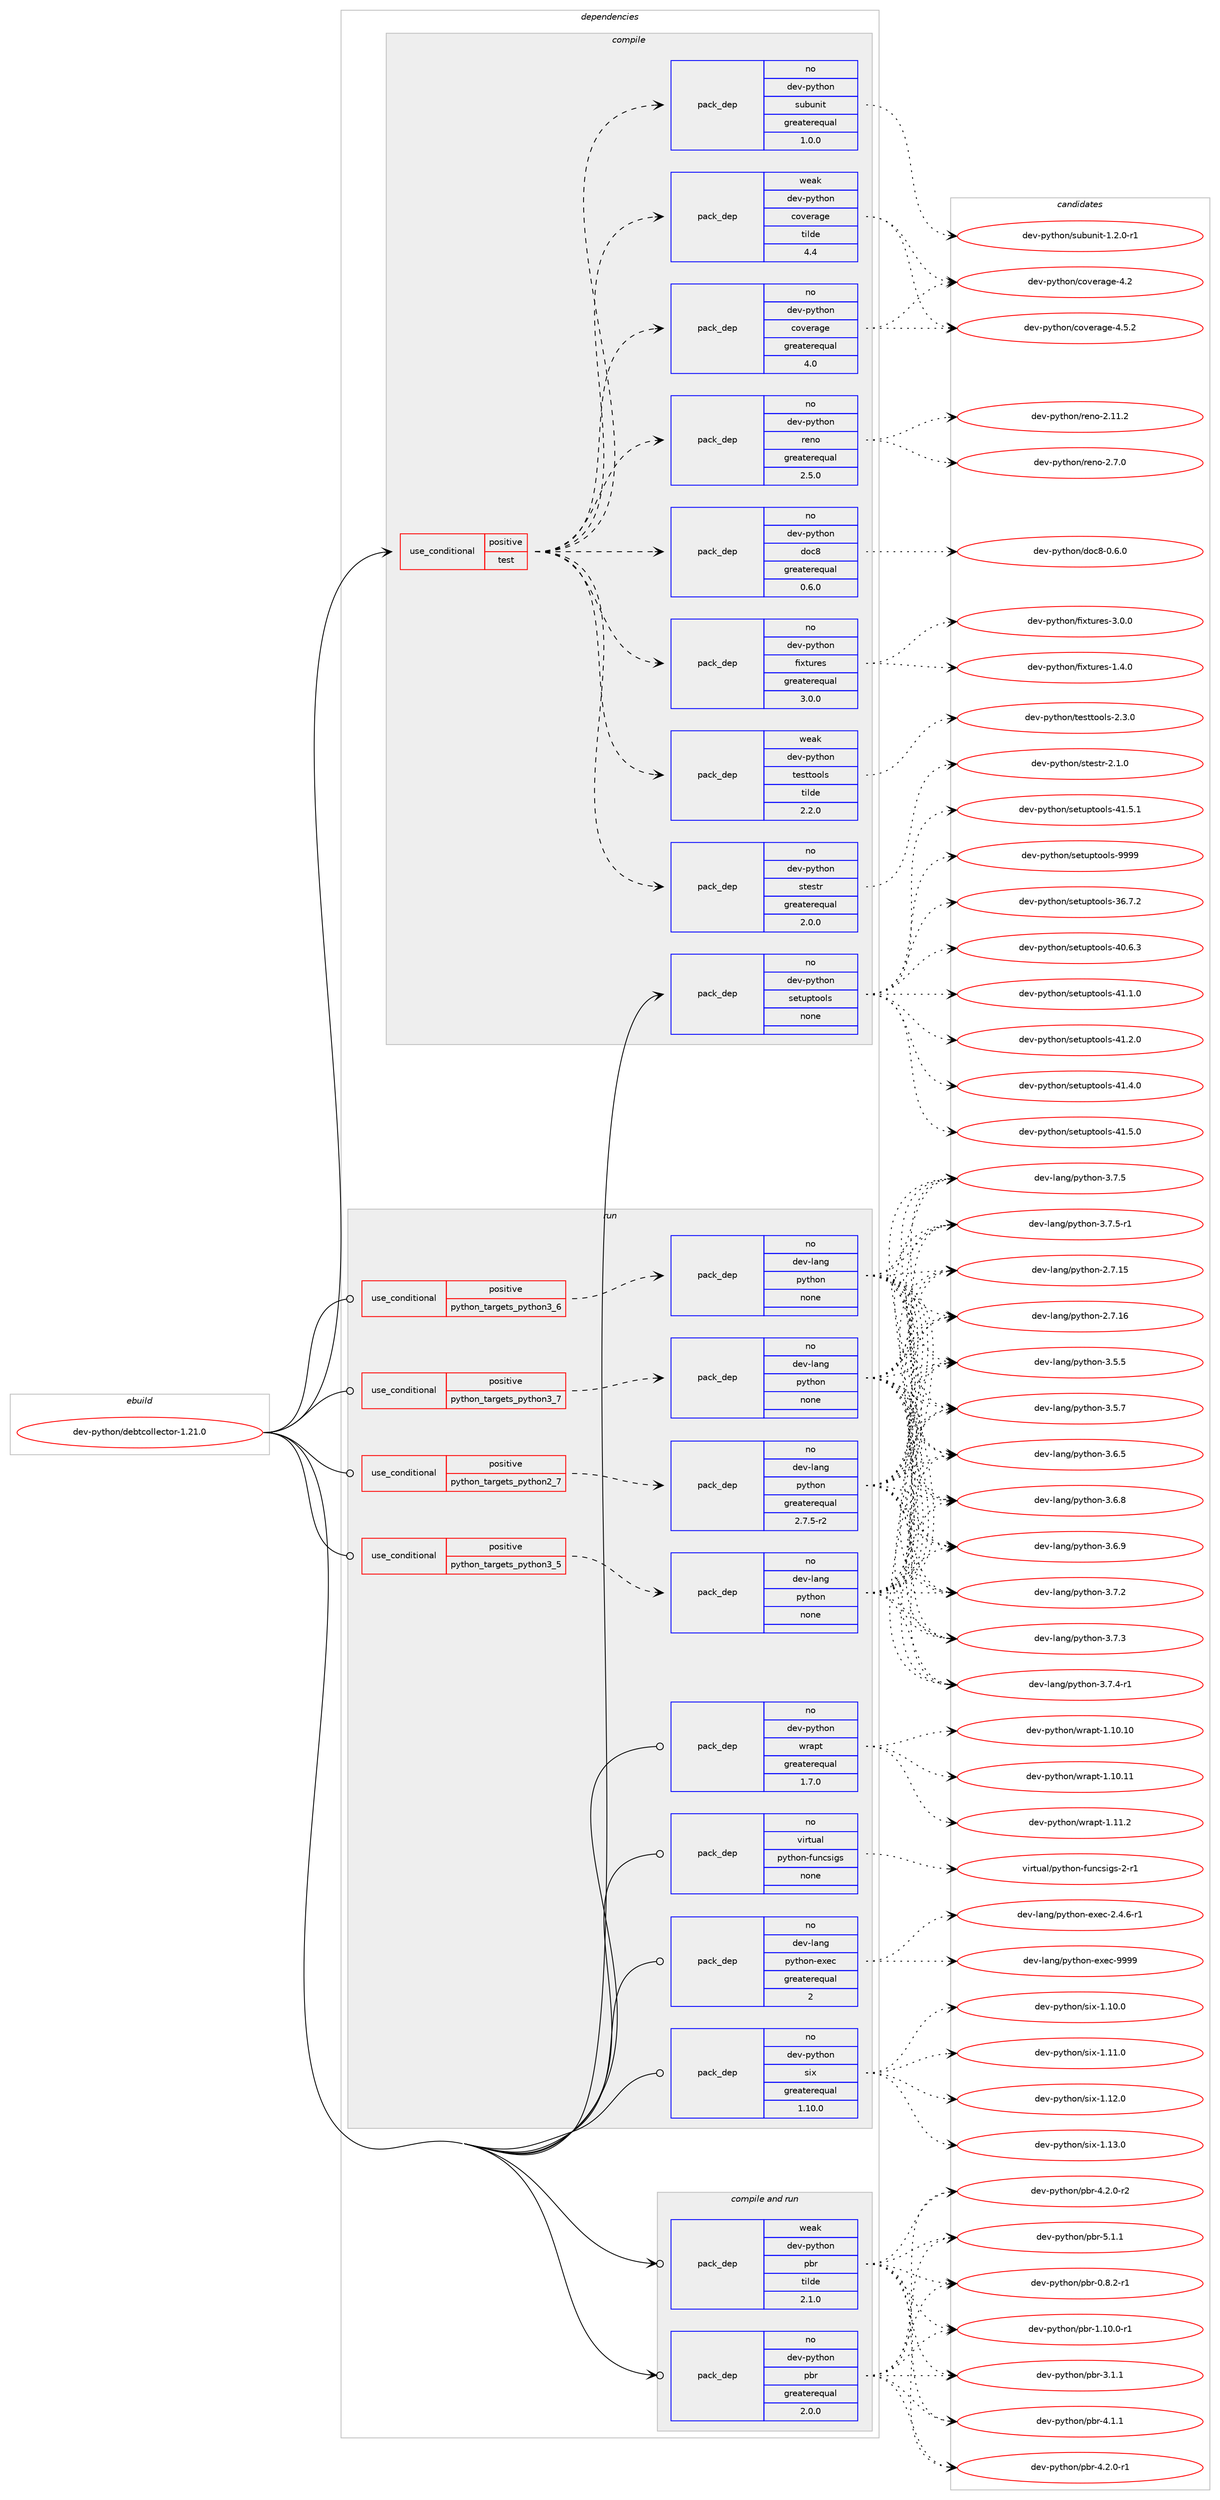 digraph prolog {

# *************
# Graph options
# *************

newrank=true;
concentrate=true;
compound=true;
graph [rankdir=LR,fontname=Helvetica,fontsize=10,ranksep=1.5];#, ranksep=2.5, nodesep=0.2];
edge  [arrowhead=vee];
node  [fontname=Helvetica,fontsize=10];

# **********
# The ebuild
# **********

subgraph cluster_leftcol {
color=gray;
rank=same;
label=<<i>ebuild</i>>;
id [label="dev-python/debtcollector-1.21.0", color=red, width=4, href="../dev-python/debtcollector-1.21.0.svg"];
}

# ****************
# The dependencies
# ****************

subgraph cluster_midcol {
color=gray;
label=<<i>dependencies</i>>;
subgraph cluster_compile {
fillcolor="#eeeeee";
style=filled;
label=<<i>compile</i>>;
subgraph cond138287 {
dependency601127 [label=<<TABLE BORDER="0" CELLBORDER="1" CELLSPACING="0" CELLPADDING="4"><TR><TD ROWSPAN="3" CELLPADDING="10">use_conditional</TD></TR><TR><TD>positive</TD></TR><TR><TD>test</TD></TR></TABLE>>, shape=none, color=red];
subgraph pack451046 {
dependency601128 [label=<<TABLE BORDER="0" CELLBORDER="1" CELLSPACING="0" CELLPADDING="4" WIDTH="220"><TR><TD ROWSPAN="6" CELLPADDING="30">pack_dep</TD></TR><TR><TD WIDTH="110">no</TD></TR><TR><TD>dev-python</TD></TR><TR><TD>coverage</TD></TR><TR><TD>greaterequal</TD></TR><TR><TD>4.0</TD></TR></TABLE>>, shape=none, color=blue];
}
dependency601127:e -> dependency601128:w [weight=20,style="dashed",arrowhead="vee"];
subgraph pack451047 {
dependency601129 [label=<<TABLE BORDER="0" CELLBORDER="1" CELLSPACING="0" CELLPADDING="4" WIDTH="220"><TR><TD ROWSPAN="6" CELLPADDING="30">pack_dep</TD></TR><TR><TD WIDTH="110">weak</TD></TR><TR><TD>dev-python</TD></TR><TR><TD>coverage</TD></TR><TR><TD>tilde</TD></TR><TR><TD>4.4</TD></TR></TABLE>>, shape=none, color=blue];
}
dependency601127:e -> dependency601129:w [weight=20,style="dashed",arrowhead="vee"];
subgraph pack451048 {
dependency601130 [label=<<TABLE BORDER="0" CELLBORDER="1" CELLSPACING="0" CELLPADDING="4" WIDTH="220"><TR><TD ROWSPAN="6" CELLPADDING="30">pack_dep</TD></TR><TR><TD WIDTH="110">no</TD></TR><TR><TD>dev-python</TD></TR><TR><TD>subunit</TD></TR><TR><TD>greaterequal</TD></TR><TR><TD>1.0.0</TD></TR></TABLE>>, shape=none, color=blue];
}
dependency601127:e -> dependency601130:w [weight=20,style="dashed",arrowhead="vee"];
subgraph pack451049 {
dependency601131 [label=<<TABLE BORDER="0" CELLBORDER="1" CELLSPACING="0" CELLPADDING="4" WIDTH="220"><TR><TD ROWSPAN="6" CELLPADDING="30">pack_dep</TD></TR><TR><TD WIDTH="110">no</TD></TR><TR><TD>dev-python</TD></TR><TR><TD>stestr</TD></TR><TR><TD>greaterequal</TD></TR><TR><TD>2.0.0</TD></TR></TABLE>>, shape=none, color=blue];
}
dependency601127:e -> dependency601131:w [weight=20,style="dashed",arrowhead="vee"];
subgraph pack451050 {
dependency601132 [label=<<TABLE BORDER="0" CELLBORDER="1" CELLSPACING="0" CELLPADDING="4" WIDTH="220"><TR><TD ROWSPAN="6" CELLPADDING="30">pack_dep</TD></TR><TR><TD WIDTH="110">weak</TD></TR><TR><TD>dev-python</TD></TR><TR><TD>testtools</TD></TR><TR><TD>tilde</TD></TR><TR><TD>2.2.0</TD></TR></TABLE>>, shape=none, color=blue];
}
dependency601127:e -> dependency601132:w [weight=20,style="dashed",arrowhead="vee"];
subgraph pack451051 {
dependency601133 [label=<<TABLE BORDER="0" CELLBORDER="1" CELLSPACING="0" CELLPADDING="4" WIDTH="220"><TR><TD ROWSPAN="6" CELLPADDING="30">pack_dep</TD></TR><TR><TD WIDTH="110">no</TD></TR><TR><TD>dev-python</TD></TR><TR><TD>fixtures</TD></TR><TR><TD>greaterequal</TD></TR><TR><TD>3.0.0</TD></TR></TABLE>>, shape=none, color=blue];
}
dependency601127:e -> dependency601133:w [weight=20,style="dashed",arrowhead="vee"];
subgraph pack451052 {
dependency601134 [label=<<TABLE BORDER="0" CELLBORDER="1" CELLSPACING="0" CELLPADDING="4" WIDTH="220"><TR><TD ROWSPAN="6" CELLPADDING="30">pack_dep</TD></TR><TR><TD WIDTH="110">no</TD></TR><TR><TD>dev-python</TD></TR><TR><TD>doc8</TD></TR><TR><TD>greaterequal</TD></TR><TR><TD>0.6.0</TD></TR></TABLE>>, shape=none, color=blue];
}
dependency601127:e -> dependency601134:w [weight=20,style="dashed",arrowhead="vee"];
subgraph pack451053 {
dependency601135 [label=<<TABLE BORDER="0" CELLBORDER="1" CELLSPACING="0" CELLPADDING="4" WIDTH="220"><TR><TD ROWSPAN="6" CELLPADDING="30">pack_dep</TD></TR><TR><TD WIDTH="110">no</TD></TR><TR><TD>dev-python</TD></TR><TR><TD>reno</TD></TR><TR><TD>greaterequal</TD></TR><TR><TD>2.5.0</TD></TR></TABLE>>, shape=none, color=blue];
}
dependency601127:e -> dependency601135:w [weight=20,style="dashed",arrowhead="vee"];
}
id:e -> dependency601127:w [weight=20,style="solid",arrowhead="vee"];
subgraph pack451054 {
dependency601136 [label=<<TABLE BORDER="0" CELLBORDER="1" CELLSPACING="0" CELLPADDING="4" WIDTH="220"><TR><TD ROWSPAN="6" CELLPADDING="30">pack_dep</TD></TR><TR><TD WIDTH="110">no</TD></TR><TR><TD>dev-python</TD></TR><TR><TD>setuptools</TD></TR><TR><TD>none</TD></TR><TR><TD></TD></TR></TABLE>>, shape=none, color=blue];
}
id:e -> dependency601136:w [weight=20,style="solid",arrowhead="vee"];
}
subgraph cluster_compileandrun {
fillcolor="#eeeeee";
style=filled;
label=<<i>compile and run</i>>;
subgraph pack451055 {
dependency601137 [label=<<TABLE BORDER="0" CELLBORDER="1" CELLSPACING="0" CELLPADDING="4" WIDTH="220"><TR><TD ROWSPAN="6" CELLPADDING="30">pack_dep</TD></TR><TR><TD WIDTH="110">no</TD></TR><TR><TD>dev-python</TD></TR><TR><TD>pbr</TD></TR><TR><TD>greaterequal</TD></TR><TR><TD>2.0.0</TD></TR></TABLE>>, shape=none, color=blue];
}
id:e -> dependency601137:w [weight=20,style="solid",arrowhead="odotvee"];
subgraph pack451056 {
dependency601138 [label=<<TABLE BORDER="0" CELLBORDER="1" CELLSPACING="0" CELLPADDING="4" WIDTH="220"><TR><TD ROWSPAN="6" CELLPADDING="30">pack_dep</TD></TR><TR><TD WIDTH="110">weak</TD></TR><TR><TD>dev-python</TD></TR><TR><TD>pbr</TD></TR><TR><TD>tilde</TD></TR><TR><TD>2.1.0</TD></TR></TABLE>>, shape=none, color=blue];
}
id:e -> dependency601138:w [weight=20,style="solid",arrowhead="odotvee"];
}
subgraph cluster_run {
fillcolor="#eeeeee";
style=filled;
label=<<i>run</i>>;
subgraph cond138288 {
dependency601139 [label=<<TABLE BORDER="0" CELLBORDER="1" CELLSPACING="0" CELLPADDING="4"><TR><TD ROWSPAN="3" CELLPADDING="10">use_conditional</TD></TR><TR><TD>positive</TD></TR><TR><TD>python_targets_python2_7</TD></TR></TABLE>>, shape=none, color=red];
subgraph pack451057 {
dependency601140 [label=<<TABLE BORDER="0" CELLBORDER="1" CELLSPACING="0" CELLPADDING="4" WIDTH="220"><TR><TD ROWSPAN="6" CELLPADDING="30">pack_dep</TD></TR><TR><TD WIDTH="110">no</TD></TR><TR><TD>dev-lang</TD></TR><TR><TD>python</TD></TR><TR><TD>greaterequal</TD></TR><TR><TD>2.7.5-r2</TD></TR></TABLE>>, shape=none, color=blue];
}
dependency601139:e -> dependency601140:w [weight=20,style="dashed",arrowhead="vee"];
}
id:e -> dependency601139:w [weight=20,style="solid",arrowhead="odot"];
subgraph cond138289 {
dependency601141 [label=<<TABLE BORDER="0" CELLBORDER="1" CELLSPACING="0" CELLPADDING="4"><TR><TD ROWSPAN="3" CELLPADDING="10">use_conditional</TD></TR><TR><TD>positive</TD></TR><TR><TD>python_targets_python3_5</TD></TR></TABLE>>, shape=none, color=red];
subgraph pack451058 {
dependency601142 [label=<<TABLE BORDER="0" CELLBORDER="1" CELLSPACING="0" CELLPADDING="4" WIDTH="220"><TR><TD ROWSPAN="6" CELLPADDING="30">pack_dep</TD></TR><TR><TD WIDTH="110">no</TD></TR><TR><TD>dev-lang</TD></TR><TR><TD>python</TD></TR><TR><TD>none</TD></TR><TR><TD></TD></TR></TABLE>>, shape=none, color=blue];
}
dependency601141:e -> dependency601142:w [weight=20,style="dashed",arrowhead="vee"];
}
id:e -> dependency601141:w [weight=20,style="solid",arrowhead="odot"];
subgraph cond138290 {
dependency601143 [label=<<TABLE BORDER="0" CELLBORDER="1" CELLSPACING="0" CELLPADDING="4"><TR><TD ROWSPAN="3" CELLPADDING="10">use_conditional</TD></TR><TR><TD>positive</TD></TR><TR><TD>python_targets_python3_6</TD></TR></TABLE>>, shape=none, color=red];
subgraph pack451059 {
dependency601144 [label=<<TABLE BORDER="0" CELLBORDER="1" CELLSPACING="0" CELLPADDING="4" WIDTH="220"><TR><TD ROWSPAN="6" CELLPADDING="30">pack_dep</TD></TR><TR><TD WIDTH="110">no</TD></TR><TR><TD>dev-lang</TD></TR><TR><TD>python</TD></TR><TR><TD>none</TD></TR><TR><TD></TD></TR></TABLE>>, shape=none, color=blue];
}
dependency601143:e -> dependency601144:w [weight=20,style="dashed",arrowhead="vee"];
}
id:e -> dependency601143:w [weight=20,style="solid",arrowhead="odot"];
subgraph cond138291 {
dependency601145 [label=<<TABLE BORDER="0" CELLBORDER="1" CELLSPACING="0" CELLPADDING="4"><TR><TD ROWSPAN="3" CELLPADDING="10">use_conditional</TD></TR><TR><TD>positive</TD></TR><TR><TD>python_targets_python3_7</TD></TR></TABLE>>, shape=none, color=red];
subgraph pack451060 {
dependency601146 [label=<<TABLE BORDER="0" CELLBORDER="1" CELLSPACING="0" CELLPADDING="4" WIDTH="220"><TR><TD ROWSPAN="6" CELLPADDING="30">pack_dep</TD></TR><TR><TD WIDTH="110">no</TD></TR><TR><TD>dev-lang</TD></TR><TR><TD>python</TD></TR><TR><TD>none</TD></TR><TR><TD></TD></TR></TABLE>>, shape=none, color=blue];
}
dependency601145:e -> dependency601146:w [weight=20,style="dashed",arrowhead="vee"];
}
id:e -> dependency601145:w [weight=20,style="solid",arrowhead="odot"];
subgraph pack451061 {
dependency601147 [label=<<TABLE BORDER="0" CELLBORDER="1" CELLSPACING="0" CELLPADDING="4" WIDTH="220"><TR><TD ROWSPAN="6" CELLPADDING="30">pack_dep</TD></TR><TR><TD WIDTH="110">no</TD></TR><TR><TD>dev-lang</TD></TR><TR><TD>python-exec</TD></TR><TR><TD>greaterequal</TD></TR><TR><TD>2</TD></TR></TABLE>>, shape=none, color=blue];
}
id:e -> dependency601147:w [weight=20,style="solid",arrowhead="odot"];
subgraph pack451062 {
dependency601148 [label=<<TABLE BORDER="0" CELLBORDER="1" CELLSPACING="0" CELLPADDING="4" WIDTH="220"><TR><TD ROWSPAN="6" CELLPADDING="30">pack_dep</TD></TR><TR><TD WIDTH="110">no</TD></TR><TR><TD>dev-python</TD></TR><TR><TD>six</TD></TR><TR><TD>greaterequal</TD></TR><TR><TD>1.10.0</TD></TR></TABLE>>, shape=none, color=blue];
}
id:e -> dependency601148:w [weight=20,style="solid",arrowhead="odot"];
subgraph pack451063 {
dependency601149 [label=<<TABLE BORDER="0" CELLBORDER="1" CELLSPACING="0" CELLPADDING="4" WIDTH="220"><TR><TD ROWSPAN="6" CELLPADDING="30">pack_dep</TD></TR><TR><TD WIDTH="110">no</TD></TR><TR><TD>dev-python</TD></TR><TR><TD>wrapt</TD></TR><TR><TD>greaterequal</TD></TR><TR><TD>1.7.0</TD></TR></TABLE>>, shape=none, color=blue];
}
id:e -> dependency601149:w [weight=20,style="solid",arrowhead="odot"];
subgraph pack451064 {
dependency601150 [label=<<TABLE BORDER="0" CELLBORDER="1" CELLSPACING="0" CELLPADDING="4" WIDTH="220"><TR><TD ROWSPAN="6" CELLPADDING="30">pack_dep</TD></TR><TR><TD WIDTH="110">no</TD></TR><TR><TD>virtual</TD></TR><TR><TD>python-funcsigs</TD></TR><TR><TD>none</TD></TR><TR><TD></TD></TR></TABLE>>, shape=none, color=blue];
}
id:e -> dependency601150:w [weight=20,style="solid",arrowhead="odot"];
}
}

# **************
# The candidates
# **************

subgraph cluster_choices {
rank=same;
color=gray;
label=<<i>candidates</i>>;

subgraph choice451046 {
color=black;
nodesep=1;
choice1001011184511212111610411111047991111181011149710310145524650 [label="dev-python/coverage-4.2", color=red, width=4,href="../dev-python/coverage-4.2.svg"];
choice10010111845112121116104111110479911111810111497103101455246534650 [label="dev-python/coverage-4.5.2", color=red, width=4,href="../dev-python/coverage-4.5.2.svg"];
dependency601128:e -> choice1001011184511212111610411111047991111181011149710310145524650:w [style=dotted,weight="100"];
dependency601128:e -> choice10010111845112121116104111110479911111810111497103101455246534650:w [style=dotted,weight="100"];
}
subgraph choice451047 {
color=black;
nodesep=1;
choice1001011184511212111610411111047991111181011149710310145524650 [label="dev-python/coverage-4.2", color=red, width=4,href="../dev-python/coverage-4.2.svg"];
choice10010111845112121116104111110479911111810111497103101455246534650 [label="dev-python/coverage-4.5.2", color=red, width=4,href="../dev-python/coverage-4.5.2.svg"];
dependency601129:e -> choice1001011184511212111610411111047991111181011149710310145524650:w [style=dotted,weight="100"];
dependency601129:e -> choice10010111845112121116104111110479911111810111497103101455246534650:w [style=dotted,weight="100"];
}
subgraph choice451048 {
color=black;
nodesep=1;
choice1001011184511212111610411111047115117981171101051164549465046484511449 [label="dev-python/subunit-1.2.0-r1", color=red, width=4,href="../dev-python/subunit-1.2.0-r1.svg"];
dependency601130:e -> choice1001011184511212111610411111047115117981171101051164549465046484511449:w [style=dotted,weight="100"];
}
subgraph choice451049 {
color=black;
nodesep=1;
choice1001011184511212111610411111047115116101115116114455046494648 [label="dev-python/stestr-2.1.0", color=red, width=4,href="../dev-python/stestr-2.1.0.svg"];
dependency601131:e -> choice1001011184511212111610411111047115116101115116114455046494648:w [style=dotted,weight="100"];
}
subgraph choice451050 {
color=black;
nodesep=1;
choice1001011184511212111610411111047116101115116116111111108115455046514648 [label="dev-python/testtools-2.3.0", color=red, width=4,href="../dev-python/testtools-2.3.0.svg"];
dependency601132:e -> choice1001011184511212111610411111047116101115116116111111108115455046514648:w [style=dotted,weight="100"];
}
subgraph choice451051 {
color=black;
nodesep=1;
choice1001011184511212111610411111047102105120116117114101115454946524648 [label="dev-python/fixtures-1.4.0", color=red, width=4,href="../dev-python/fixtures-1.4.0.svg"];
choice1001011184511212111610411111047102105120116117114101115455146484648 [label="dev-python/fixtures-3.0.0", color=red, width=4,href="../dev-python/fixtures-3.0.0.svg"];
dependency601133:e -> choice1001011184511212111610411111047102105120116117114101115454946524648:w [style=dotted,weight="100"];
dependency601133:e -> choice1001011184511212111610411111047102105120116117114101115455146484648:w [style=dotted,weight="100"];
}
subgraph choice451052 {
color=black;
nodesep=1;
choice10010111845112121116104111110471001119956454846544648 [label="dev-python/doc8-0.6.0", color=red, width=4,href="../dev-python/doc8-0.6.0.svg"];
dependency601134:e -> choice10010111845112121116104111110471001119956454846544648:w [style=dotted,weight="100"];
}
subgraph choice451053 {
color=black;
nodesep=1;
choice100101118451121211161041111104711410111011145504649494650 [label="dev-python/reno-2.11.2", color=red, width=4,href="../dev-python/reno-2.11.2.svg"];
choice1001011184511212111610411111047114101110111455046554648 [label="dev-python/reno-2.7.0", color=red, width=4,href="../dev-python/reno-2.7.0.svg"];
dependency601135:e -> choice100101118451121211161041111104711410111011145504649494650:w [style=dotted,weight="100"];
dependency601135:e -> choice1001011184511212111610411111047114101110111455046554648:w [style=dotted,weight="100"];
}
subgraph choice451054 {
color=black;
nodesep=1;
choice100101118451121211161041111104711510111611711211611111110811545515446554650 [label="dev-python/setuptools-36.7.2", color=red, width=4,href="../dev-python/setuptools-36.7.2.svg"];
choice100101118451121211161041111104711510111611711211611111110811545524846544651 [label="dev-python/setuptools-40.6.3", color=red, width=4,href="../dev-python/setuptools-40.6.3.svg"];
choice100101118451121211161041111104711510111611711211611111110811545524946494648 [label="dev-python/setuptools-41.1.0", color=red, width=4,href="../dev-python/setuptools-41.1.0.svg"];
choice100101118451121211161041111104711510111611711211611111110811545524946504648 [label="dev-python/setuptools-41.2.0", color=red, width=4,href="../dev-python/setuptools-41.2.0.svg"];
choice100101118451121211161041111104711510111611711211611111110811545524946524648 [label="dev-python/setuptools-41.4.0", color=red, width=4,href="../dev-python/setuptools-41.4.0.svg"];
choice100101118451121211161041111104711510111611711211611111110811545524946534648 [label="dev-python/setuptools-41.5.0", color=red, width=4,href="../dev-python/setuptools-41.5.0.svg"];
choice100101118451121211161041111104711510111611711211611111110811545524946534649 [label="dev-python/setuptools-41.5.1", color=red, width=4,href="../dev-python/setuptools-41.5.1.svg"];
choice10010111845112121116104111110471151011161171121161111111081154557575757 [label="dev-python/setuptools-9999", color=red, width=4,href="../dev-python/setuptools-9999.svg"];
dependency601136:e -> choice100101118451121211161041111104711510111611711211611111110811545515446554650:w [style=dotted,weight="100"];
dependency601136:e -> choice100101118451121211161041111104711510111611711211611111110811545524846544651:w [style=dotted,weight="100"];
dependency601136:e -> choice100101118451121211161041111104711510111611711211611111110811545524946494648:w [style=dotted,weight="100"];
dependency601136:e -> choice100101118451121211161041111104711510111611711211611111110811545524946504648:w [style=dotted,weight="100"];
dependency601136:e -> choice100101118451121211161041111104711510111611711211611111110811545524946524648:w [style=dotted,weight="100"];
dependency601136:e -> choice100101118451121211161041111104711510111611711211611111110811545524946534648:w [style=dotted,weight="100"];
dependency601136:e -> choice100101118451121211161041111104711510111611711211611111110811545524946534649:w [style=dotted,weight="100"];
dependency601136:e -> choice10010111845112121116104111110471151011161171121161111111081154557575757:w [style=dotted,weight="100"];
}
subgraph choice451055 {
color=black;
nodesep=1;
choice1001011184511212111610411111047112981144548465646504511449 [label="dev-python/pbr-0.8.2-r1", color=red, width=4,href="../dev-python/pbr-0.8.2-r1.svg"];
choice100101118451121211161041111104711298114454946494846484511449 [label="dev-python/pbr-1.10.0-r1", color=red, width=4,href="../dev-python/pbr-1.10.0-r1.svg"];
choice100101118451121211161041111104711298114455146494649 [label="dev-python/pbr-3.1.1", color=red, width=4,href="../dev-python/pbr-3.1.1.svg"];
choice100101118451121211161041111104711298114455246494649 [label="dev-python/pbr-4.1.1", color=red, width=4,href="../dev-python/pbr-4.1.1.svg"];
choice1001011184511212111610411111047112981144552465046484511449 [label="dev-python/pbr-4.2.0-r1", color=red, width=4,href="../dev-python/pbr-4.2.0-r1.svg"];
choice1001011184511212111610411111047112981144552465046484511450 [label="dev-python/pbr-4.2.0-r2", color=red, width=4,href="../dev-python/pbr-4.2.0-r2.svg"];
choice100101118451121211161041111104711298114455346494649 [label="dev-python/pbr-5.1.1", color=red, width=4,href="../dev-python/pbr-5.1.1.svg"];
dependency601137:e -> choice1001011184511212111610411111047112981144548465646504511449:w [style=dotted,weight="100"];
dependency601137:e -> choice100101118451121211161041111104711298114454946494846484511449:w [style=dotted,weight="100"];
dependency601137:e -> choice100101118451121211161041111104711298114455146494649:w [style=dotted,weight="100"];
dependency601137:e -> choice100101118451121211161041111104711298114455246494649:w [style=dotted,weight="100"];
dependency601137:e -> choice1001011184511212111610411111047112981144552465046484511449:w [style=dotted,weight="100"];
dependency601137:e -> choice1001011184511212111610411111047112981144552465046484511450:w [style=dotted,weight="100"];
dependency601137:e -> choice100101118451121211161041111104711298114455346494649:w [style=dotted,weight="100"];
}
subgraph choice451056 {
color=black;
nodesep=1;
choice1001011184511212111610411111047112981144548465646504511449 [label="dev-python/pbr-0.8.2-r1", color=red, width=4,href="../dev-python/pbr-0.8.2-r1.svg"];
choice100101118451121211161041111104711298114454946494846484511449 [label="dev-python/pbr-1.10.0-r1", color=red, width=4,href="../dev-python/pbr-1.10.0-r1.svg"];
choice100101118451121211161041111104711298114455146494649 [label="dev-python/pbr-3.1.1", color=red, width=4,href="../dev-python/pbr-3.1.1.svg"];
choice100101118451121211161041111104711298114455246494649 [label="dev-python/pbr-4.1.1", color=red, width=4,href="../dev-python/pbr-4.1.1.svg"];
choice1001011184511212111610411111047112981144552465046484511449 [label="dev-python/pbr-4.2.0-r1", color=red, width=4,href="../dev-python/pbr-4.2.0-r1.svg"];
choice1001011184511212111610411111047112981144552465046484511450 [label="dev-python/pbr-4.2.0-r2", color=red, width=4,href="../dev-python/pbr-4.2.0-r2.svg"];
choice100101118451121211161041111104711298114455346494649 [label="dev-python/pbr-5.1.1", color=red, width=4,href="../dev-python/pbr-5.1.1.svg"];
dependency601138:e -> choice1001011184511212111610411111047112981144548465646504511449:w [style=dotted,weight="100"];
dependency601138:e -> choice100101118451121211161041111104711298114454946494846484511449:w [style=dotted,weight="100"];
dependency601138:e -> choice100101118451121211161041111104711298114455146494649:w [style=dotted,weight="100"];
dependency601138:e -> choice100101118451121211161041111104711298114455246494649:w [style=dotted,weight="100"];
dependency601138:e -> choice1001011184511212111610411111047112981144552465046484511449:w [style=dotted,weight="100"];
dependency601138:e -> choice1001011184511212111610411111047112981144552465046484511450:w [style=dotted,weight="100"];
dependency601138:e -> choice100101118451121211161041111104711298114455346494649:w [style=dotted,weight="100"];
}
subgraph choice451057 {
color=black;
nodesep=1;
choice10010111845108971101034711212111610411111045504655464953 [label="dev-lang/python-2.7.15", color=red, width=4,href="../dev-lang/python-2.7.15.svg"];
choice10010111845108971101034711212111610411111045504655464954 [label="dev-lang/python-2.7.16", color=red, width=4,href="../dev-lang/python-2.7.16.svg"];
choice100101118451089711010347112121116104111110455146534653 [label="dev-lang/python-3.5.5", color=red, width=4,href="../dev-lang/python-3.5.5.svg"];
choice100101118451089711010347112121116104111110455146534655 [label="dev-lang/python-3.5.7", color=red, width=4,href="../dev-lang/python-3.5.7.svg"];
choice100101118451089711010347112121116104111110455146544653 [label="dev-lang/python-3.6.5", color=red, width=4,href="../dev-lang/python-3.6.5.svg"];
choice100101118451089711010347112121116104111110455146544656 [label="dev-lang/python-3.6.8", color=red, width=4,href="../dev-lang/python-3.6.8.svg"];
choice100101118451089711010347112121116104111110455146544657 [label="dev-lang/python-3.6.9", color=red, width=4,href="../dev-lang/python-3.6.9.svg"];
choice100101118451089711010347112121116104111110455146554650 [label="dev-lang/python-3.7.2", color=red, width=4,href="../dev-lang/python-3.7.2.svg"];
choice100101118451089711010347112121116104111110455146554651 [label="dev-lang/python-3.7.3", color=red, width=4,href="../dev-lang/python-3.7.3.svg"];
choice1001011184510897110103471121211161041111104551465546524511449 [label="dev-lang/python-3.7.4-r1", color=red, width=4,href="../dev-lang/python-3.7.4-r1.svg"];
choice100101118451089711010347112121116104111110455146554653 [label="dev-lang/python-3.7.5", color=red, width=4,href="../dev-lang/python-3.7.5.svg"];
choice1001011184510897110103471121211161041111104551465546534511449 [label="dev-lang/python-3.7.5-r1", color=red, width=4,href="../dev-lang/python-3.7.5-r1.svg"];
dependency601140:e -> choice10010111845108971101034711212111610411111045504655464953:w [style=dotted,weight="100"];
dependency601140:e -> choice10010111845108971101034711212111610411111045504655464954:w [style=dotted,weight="100"];
dependency601140:e -> choice100101118451089711010347112121116104111110455146534653:w [style=dotted,weight="100"];
dependency601140:e -> choice100101118451089711010347112121116104111110455146534655:w [style=dotted,weight="100"];
dependency601140:e -> choice100101118451089711010347112121116104111110455146544653:w [style=dotted,weight="100"];
dependency601140:e -> choice100101118451089711010347112121116104111110455146544656:w [style=dotted,weight="100"];
dependency601140:e -> choice100101118451089711010347112121116104111110455146544657:w [style=dotted,weight="100"];
dependency601140:e -> choice100101118451089711010347112121116104111110455146554650:w [style=dotted,weight="100"];
dependency601140:e -> choice100101118451089711010347112121116104111110455146554651:w [style=dotted,weight="100"];
dependency601140:e -> choice1001011184510897110103471121211161041111104551465546524511449:w [style=dotted,weight="100"];
dependency601140:e -> choice100101118451089711010347112121116104111110455146554653:w [style=dotted,weight="100"];
dependency601140:e -> choice1001011184510897110103471121211161041111104551465546534511449:w [style=dotted,weight="100"];
}
subgraph choice451058 {
color=black;
nodesep=1;
choice10010111845108971101034711212111610411111045504655464953 [label="dev-lang/python-2.7.15", color=red, width=4,href="../dev-lang/python-2.7.15.svg"];
choice10010111845108971101034711212111610411111045504655464954 [label="dev-lang/python-2.7.16", color=red, width=4,href="../dev-lang/python-2.7.16.svg"];
choice100101118451089711010347112121116104111110455146534653 [label="dev-lang/python-3.5.5", color=red, width=4,href="../dev-lang/python-3.5.5.svg"];
choice100101118451089711010347112121116104111110455146534655 [label="dev-lang/python-3.5.7", color=red, width=4,href="../dev-lang/python-3.5.7.svg"];
choice100101118451089711010347112121116104111110455146544653 [label="dev-lang/python-3.6.5", color=red, width=4,href="../dev-lang/python-3.6.5.svg"];
choice100101118451089711010347112121116104111110455146544656 [label="dev-lang/python-3.6.8", color=red, width=4,href="../dev-lang/python-3.6.8.svg"];
choice100101118451089711010347112121116104111110455146544657 [label="dev-lang/python-3.6.9", color=red, width=4,href="../dev-lang/python-3.6.9.svg"];
choice100101118451089711010347112121116104111110455146554650 [label="dev-lang/python-3.7.2", color=red, width=4,href="../dev-lang/python-3.7.2.svg"];
choice100101118451089711010347112121116104111110455146554651 [label="dev-lang/python-3.7.3", color=red, width=4,href="../dev-lang/python-3.7.3.svg"];
choice1001011184510897110103471121211161041111104551465546524511449 [label="dev-lang/python-3.7.4-r1", color=red, width=4,href="../dev-lang/python-3.7.4-r1.svg"];
choice100101118451089711010347112121116104111110455146554653 [label="dev-lang/python-3.7.5", color=red, width=4,href="../dev-lang/python-3.7.5.svg"];
choice1001011184510897110103471121211161041111104551465546534511449 [label="dev-lang/python-3.7.5-r1", color=red, width=4,href="../dev-lang/python-3.7.5-r1.svg"];
dependency601142:e -> choice10010111845108971101034711212111610411111045504655464953:w [style=dotted,weight="100"];
dependency601142:e -> choice10010111845108971101034711212111610411111045504655464954:w [style=dotted,weight="100"];
dependency601142:e -> choice100101118451089711010347112121116104111110455146534653:w [style=dotted,weight="100"];
dependency601142:e -> choice100101118451089711010347112121116104111110455146534655:w [style=dotted,weight="100"];
dependency601142:e -> choice100101118451089711010347112121116104111110455146544653:w [style=dotted,weight="100"];
dependency601142:e -> choice100101118451089711010347112121116104111110455146544656:w [style=dotted,weight="100"];
dependency601142:e -> choice100101118451089711010347112121116104111110455146544657:w [style=dotted,weight="100"];
dependency601142:e -> choice100101118451089711010347112121116104111110455146554650:w [style=dotted,weight="100"];
dependency601142:e -> choice100101118451089711010347112121116104111110455146554651:w [style=dotted,weight="100"];
dependency601142:e -> choice1001011184510897110103471121211161041111104551465546524511449:w [style=dotted,weight="100"];
dependency601142:e -> choice100101118451089711010347112121116104111110455146554653:w [style=dotted,weight="100"];
dependency601142:e -> choice1001011184510897110103471121211161041111104551465546534511449:w [style=dotted,weight="100"];
}
subgraph choice451059 {
color=black;
nodesep=1;
choice10010111845108971101034711212111610411111045504655464953 [label="dev-lang/python-2.7.15", color=red, width=4,href="../dev-lang/python-2.7.15.svg"];
choice10010111845108971101034711212111610411111045504655464954 [label="dev-lang/python-2.7.16", color=red, width=4,href="../dev-lang/python-2.7.16.svg"];
choice100101118451089711010347112121116104111110455146534653 [label="dev-lang/python-3.5.5", color=red, width=4,href="../dev-lang/python-3.5.5.svg"];
choice100101118451089711010347112121116104111110455146534655 [label="dev-lang/python-3.5.7", color=red, width=4,href="../dev-lang/python-3.5.7.svg"];
choice100101118451089711010347112121116104111110455146544653 [label="dev-lang/python-3.6.5", color=red, width=4,href="../dev-lang/python-3.6.5.svg"];
choice100101118451089711010347112121116104111110455146544656 [label="dev-lang/python-3.6.8", color=red, width=4,href="../dev-lang/python-3.6.8.svg"];
choice100101118451089711010347112121116104111110455146544657 [label="dev-lang/python-3.6.9", color=red, width=4,href="../dev-lang/python-3.6.9.svg"];
choice100101118451089711010347112121116104111110455146554650 [label="dev-lang/python-3.7.2", color=red, width=4,href="../dev-lang/python-3.7.2.svg"];
choice100101118451089711010347112121116104111110455146554651 [label="dev-lang/python-3.7.3", color=red, width=4,href="../dev-lang/python-3.7.3.svg"];
choice1001011184510897110103471121211161041111104551465546524511449 [label="dev-lang/python-3.7.4-r1", color=red, width=4,href="../dev-lang/python-3.7.4-r1.svg"];
choice100101118451089711010347112121116104111110455146554653 [label="dev-lang/python-3.7.5", color=red, width=4,href="../dev-lang/python-3.7.5.svg"];
choice1001011184510897110103471121211161041111104551465546534511449 [label="dev-lang/python-3.7.5-r1", color=red, width=4,href="../dev-lang/python-3.7.5-r1.svg"];
dependency601144:e -> choice10010111845108971101034711212111610411111045504655464953:w [style=dotted,weight="100"];
dependency601144:e -> choice10010111845108971101034711212111610411111045504655464954:w [style=dotted,weight="100"];
dependency601144:e -> choice100101118451089711010347112121116104111110455146534653:w [style=dotted,weight="100"];
dependency601144:e -> choice100101118451089711010347112121116104111110455146534655:w [style=dotted,weight="100"];
dependency601144:e -> choice100101118451089711010347112121116104111110455146544653:w [style=dotted,weight="100"];
dependency601144:e -> choice100101118451089711010347112121116104111110455146544656:w [style=dotted,weight="100"];
dependency601144:e -> choice100101118451089711010347112121116104111110455146544657:w [style=dotted,weight="100"];
dependency601144:e -> choice100101118451089711010347112121116104111110455146554650:w [style=dotted,weight="100"];
dependency601144:e -> choice100101118451089711010347112121116104111110455146554651:w [style=dotted,weight="100"];
dependency601144:e -> choice1001011184510897110103471121211161041111104551465546524511449:w [style=dotted,weight="100"];
dependency601144:e -> choice100101118451089711010347112121116104111110455146554653:w [style=dotted,weight="100"];
dependency601144:e -> choice1001011184510897110103471121211161041111104551465546534511449:w [style=dotted,weight="100"];
}
subgraph choice451060 {
color=black;
nodesep=1;
choice10010111845108971101034711212111610411111045504655464953 [label="dev-lang/python-2.7.15", color=red, width=4,href="../dev-lang/python-2.7.15.svg"];
choice10010111845108971101034711212111610411111045504655464954 [label="dev-lang/python-2.7.16", color=red, width=4,href="../dev-lang/python-2.7.16.svg"];
choice100101118451089711010347112121116104111110455146534653 [label="dev-lang/python-3.5.5", color=red, width=4,href="../dev-lang/python-3.5.5.svg"];
choice100101118451089711010347112121116104111110455146534655 [label="dev-lang/python-3.5.7", color=red, width=4,href="../dev-lang/python-3.5.7.svg"];
choice100101118451089711010347112121116104111110455146544653 [label="dev-lang/python-3.6.5", color=red, width=4,href="../dev-lang/python-3.6.5.svg"];
choice100101118451089711010347112121116104111110455146544656 [label="dev-lang/python-3.6.8", color=red, width=4,href="../dev-lang/python-3.6.8.svg"];
choice100101118451089711010347112121116104111110455146544657 [label="dev-lang/python-3.6.9", color=red, width=4,href="../dev-lang/python-3.6.9.svg"];
choice100101118451089711010347112121116104111110455146554650 [label="dev-lang/python-3.7.2", color=red, width=4,href="../dev-lang/python-3.7.2.svg"];
choice100101118451089711010347112121116104111110455146554651 [label="dev-lang/python-3.7.3", color=red, width=4,href="../dev-lang/python-3.7.3.svg"];
choice1001011184510897110103471121211161041111104551465546524511449 [label="dev-lang/python-3.7.4-r1", color=red, width=4,href="../dev-lang/python-3.7.4-r1.svg"];
choice100101118451089711010347112121116104111110455146554653 [label="dev-lang/python-3.7.5", color=red, width=4,href="../dev-lang/python-3.7.5.svg"];
choice1001011184510897110103471121211161041111104551465546534511449 [label="dev-lang/python-3.7.5-r1", color=red, width=4,href="../dev-lang/python-3.7.5-r1.svg"];
dependency601146:e -> choice10010111845108971101034711212111610411111045504655464953:w [style=dotted,weight="100"];
dependency601146:e -> choice10010111845108971101034711212111610411111045504655464954:w [style=dotted,weight="100"];
dependency601146:e -> choice100101118451089711010347112121116104111110455146534653:w [style=dotted,weight="100"];
dependency601146:e -> choice100101118451089711010347112121116104111110455146534655:w [style=dotted,weight="100"];
dependency601146:e -> choice100101118451089711010347112121116104111110455146544653:w [style=dotted,weight="100"];
dependency601146:e -> choice100101118451089711010347112121116104111110455146544656:w [style=dotted,weight="100"];
dependency601146:e -> choice100101118451089711010347112121116104111110455146544657:w [style=dotted,weight="100"];
dependency601146:e -> choice100101118451089711010347112121116104111110455146554650:w [style=dotted,weight="100"];
dependency601146:e -> choice100101118451089711010347112121116104111110455146554651:w [style=dotted,weight="100"];
dependency601146:e -> choice1001011184510897110103471121211161041111104551465546524511449:w [style=dotted,weight="100"];
dependency601146:e -> choice100101118451089711010347112121116104111110455146554653:w [style=dotted,weight="100"];
dependency601146:e -> choice1001011184510897110103471121211161041111104551465546534511449:w [style=dotted,weight="100"];
}
subgraph choice451061 {
color=black;
nodesep=1;
choice10010111845108971101034711212111610411111045101120101994550465246544511449 [label="dev-lang/python-exec-2.4.6-r1", color=red, width=4,href="../dev-lang/python-exec-2.4.6-r1.svg"];
choice10010111845108971101034711212111610411111045101120101994557575757 [label="dev-lang/python-exec-9999", color=red, width=4,href="../dev-lang/python-exec-9999.svg"];
dependency601147:e -> choice10010111845108971101034711212111610411111045101120101994550465246544511449:w [style=dotted,weight="100"];
dependency601147:e -> choice10010111845108971101034711212111610411111045101120101994557575757:w [style=dotted,weight="100"];
}
subgraph choice451062 {
color=black;
nodesep=1;
choice100101118451121211161041111104711510512045494649484648 [label="dev-python/six-1.10.0", color=red, width=4,href="../dev-python/six-1.10.0.svg"];
choice100101118451121211161041111104711510512045494649494648 [label="dev-python/six-1.11.0", color=red, width=4,href="../dev-python/six-1.11.0.svg"];
choice100101118451121211161041111104711510512045494649504648 [label="dev-python/six-1.12.0", color=red, width=4,href="../dev-python/six-1.12.0.svg"];
choice100101118451121211161041111104711510512045494649514648 [label="dev-python/six-1.13.0", color=red, width=4,href="../dev-python/six-1.13.0.svg"];
dependency601148:e -> choice100101118451121211161041111104711510512045494649484648:w [style=dotted,weight="100"];
dependency601148:e -> choice100101118451121211161041111104711510512045494649494648:w [style=dotted,weight="100"];
dependency601148:e -> choice100101118451121211161041111104711510512045494649504648:w [style=dotted,weight="100"];
dependency601148:e -> choice100101118451121211161041111104711510512045494649514648:w [style=dotted,weight="100"];
}
subgraph choice451063 {
color=black;
nodesep=1;
choice1001011184511212111610411111047119114971121164549464948464948 [label="dev-python/wrapt-1.10.10", color=red, width=4,href="../dev-python/wrapt-1.10.10.svg"];
choice1001011184511212111610411111047119114971121164549464948464949 [label="dev-python/wrapt-1.10.11", color=red, width=4,href="../dev-python/wrapt-1.10.11.svg"];
choice10010111845112121116104111110471191149711211645494649494650 [label="dev-python/wrapt-1.11.2", color=red, width=4,href="../dev-python/wrapt-1.11.2.svg"];
dependency601149:e -> choice1001011184511212111610411111047119114971121164549464948464948:w [style=dotted,weight="100"];
dependency601149:e -> choice1001011184511212111610411111047119114971121164549464948464949:w [style=dotted,weight="100"];
dependency601149:e -> choice10010111845112121116104111110471191149711211645494649494650:w [style=dotted,weight="100"];
}
subgraph choice451064 {
color=black;
nodesep=1;
choice1181051141161179710847112121116104111110451021171109911510510311545504511449 [label="virtual/python-funcsigs-2-r1", color=red, width=4,href="../virtual/python-funcsigs-2-r1.svg"];
dependency601150:e -> choice1181051141161179710847112121116104111110451021171109911510510311545504511449:w [style=dotted,weight="100"];
}
}

}
